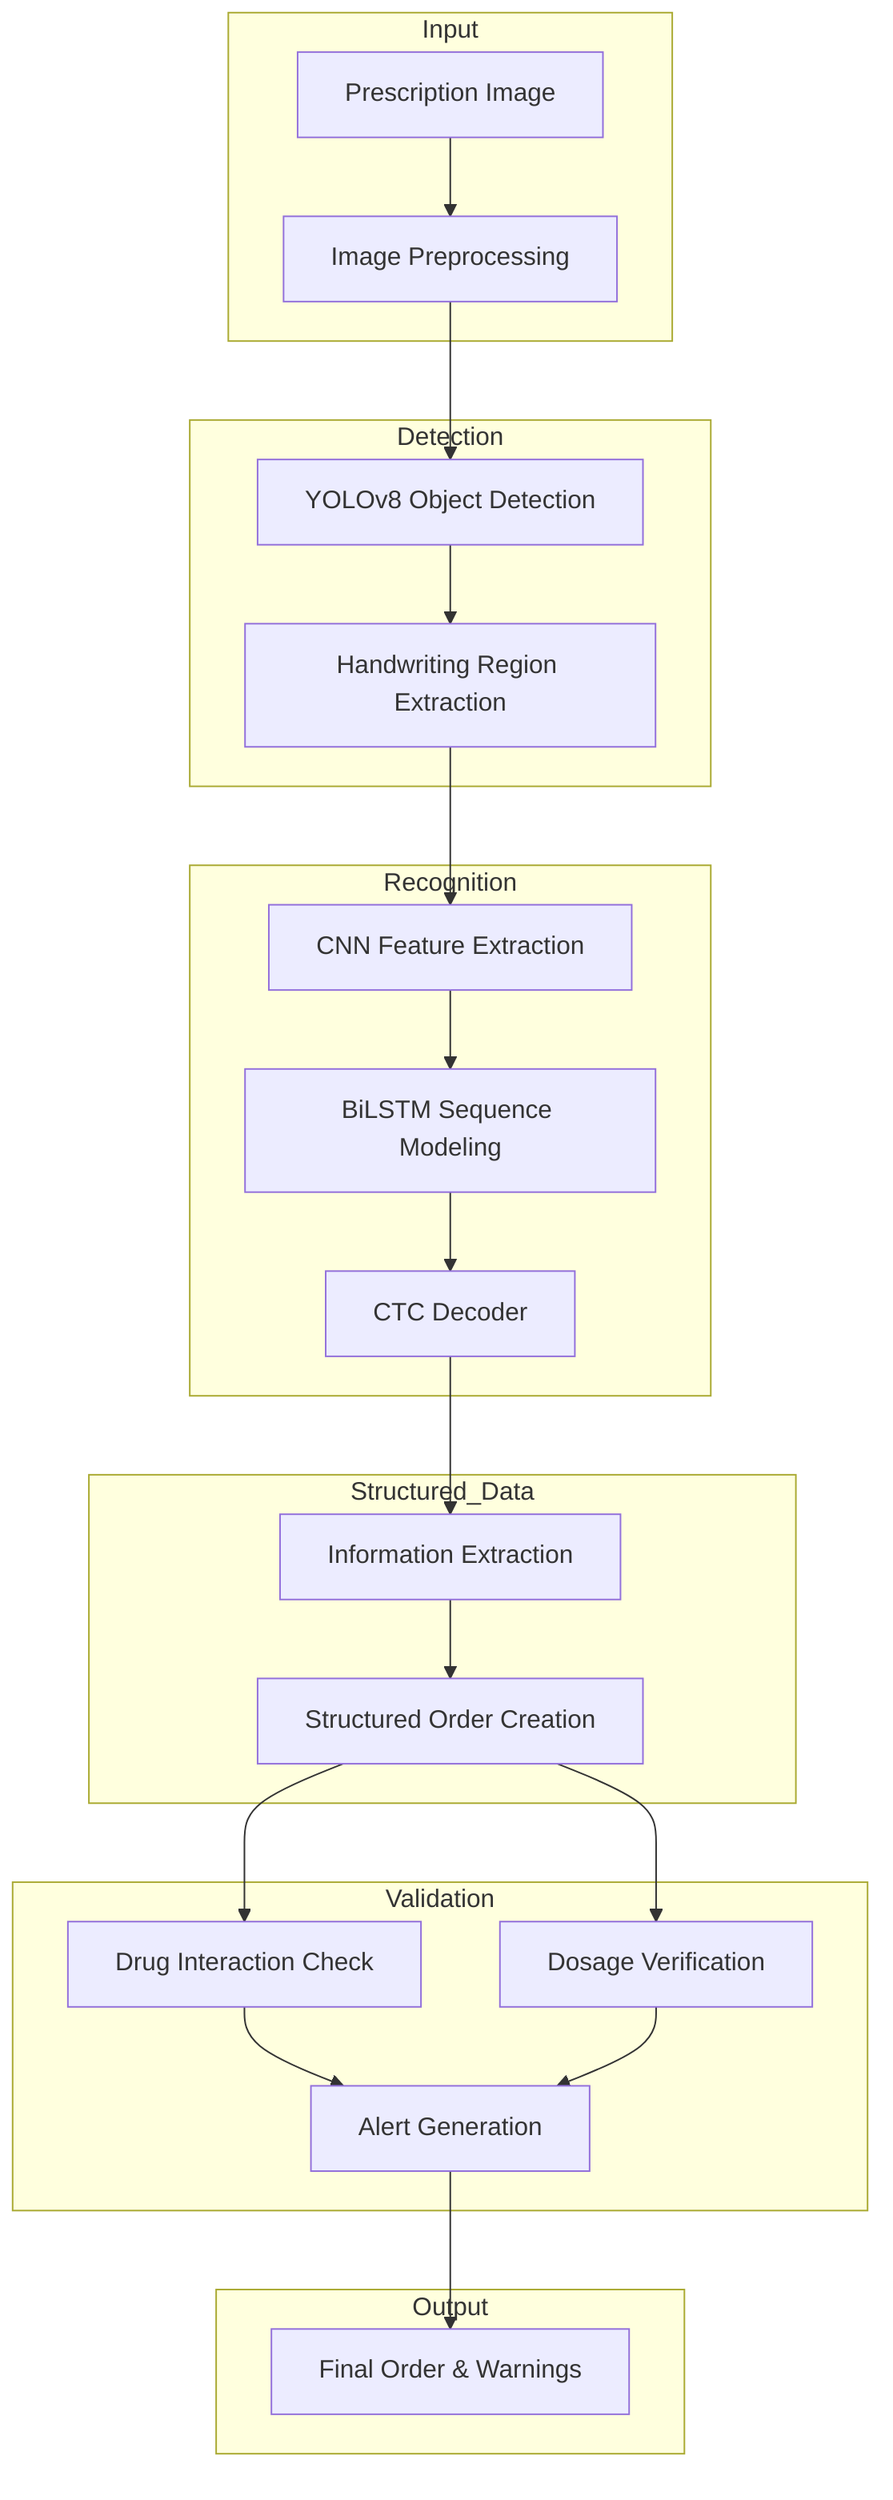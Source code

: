 flowchart TB
    subgraph Input
        A[Prescription Image] --> B[Image Preprocessing]
    end
    
    subgraph Detection
        B --> C[YOLOv8 Object Detection]
        C --> D[Handwriting Region Extraction]
    end
    
    subgraph Recognition
        D --> E[CNN Feature Extraction]
        E --> F[BiLSTM Sequence Modeling]
        F --> G[CTC Decoder]
    end
    
    subgraph Structured_Data
        G --> H[Information Extraction]
        H --> I[Structured Order Creation]
    end
    
    subgraph Validation
        I --> J[Drug Interaction Check]
        I --> K[Dosage Verification]
        J --> L[Alert Generation]
        K --> L
    end
    
    subgraph Output
        L --> M[Final Order & Warnings]
    end
